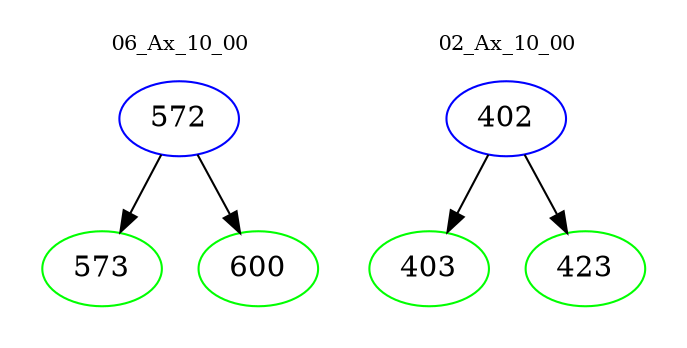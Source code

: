 digraph{
subgraph cluster_0 {
color = white
label = "06_Ax_10_00";
fontsize=10;
T0_572 [label="572", color="blue"]
T0_572 -> T0_573 [color="black"]
T0_573 [label="573", color="green"]
T0_572 -> T0_600 [color="black"]
T0_600 [label="600", color="green"]
}
subgraph cluster_1 {
color = white
label = "02_Ax_10_00";
fontsize=10;
T1_402 [label="402", color="blue"]
T1_402 -> T1_403 [color="black"]
T1_403 [label="403", color="green"]
T1_402 -> T1_423 [color="black"]
T1_423 [label="423", color="green"]
}
}
